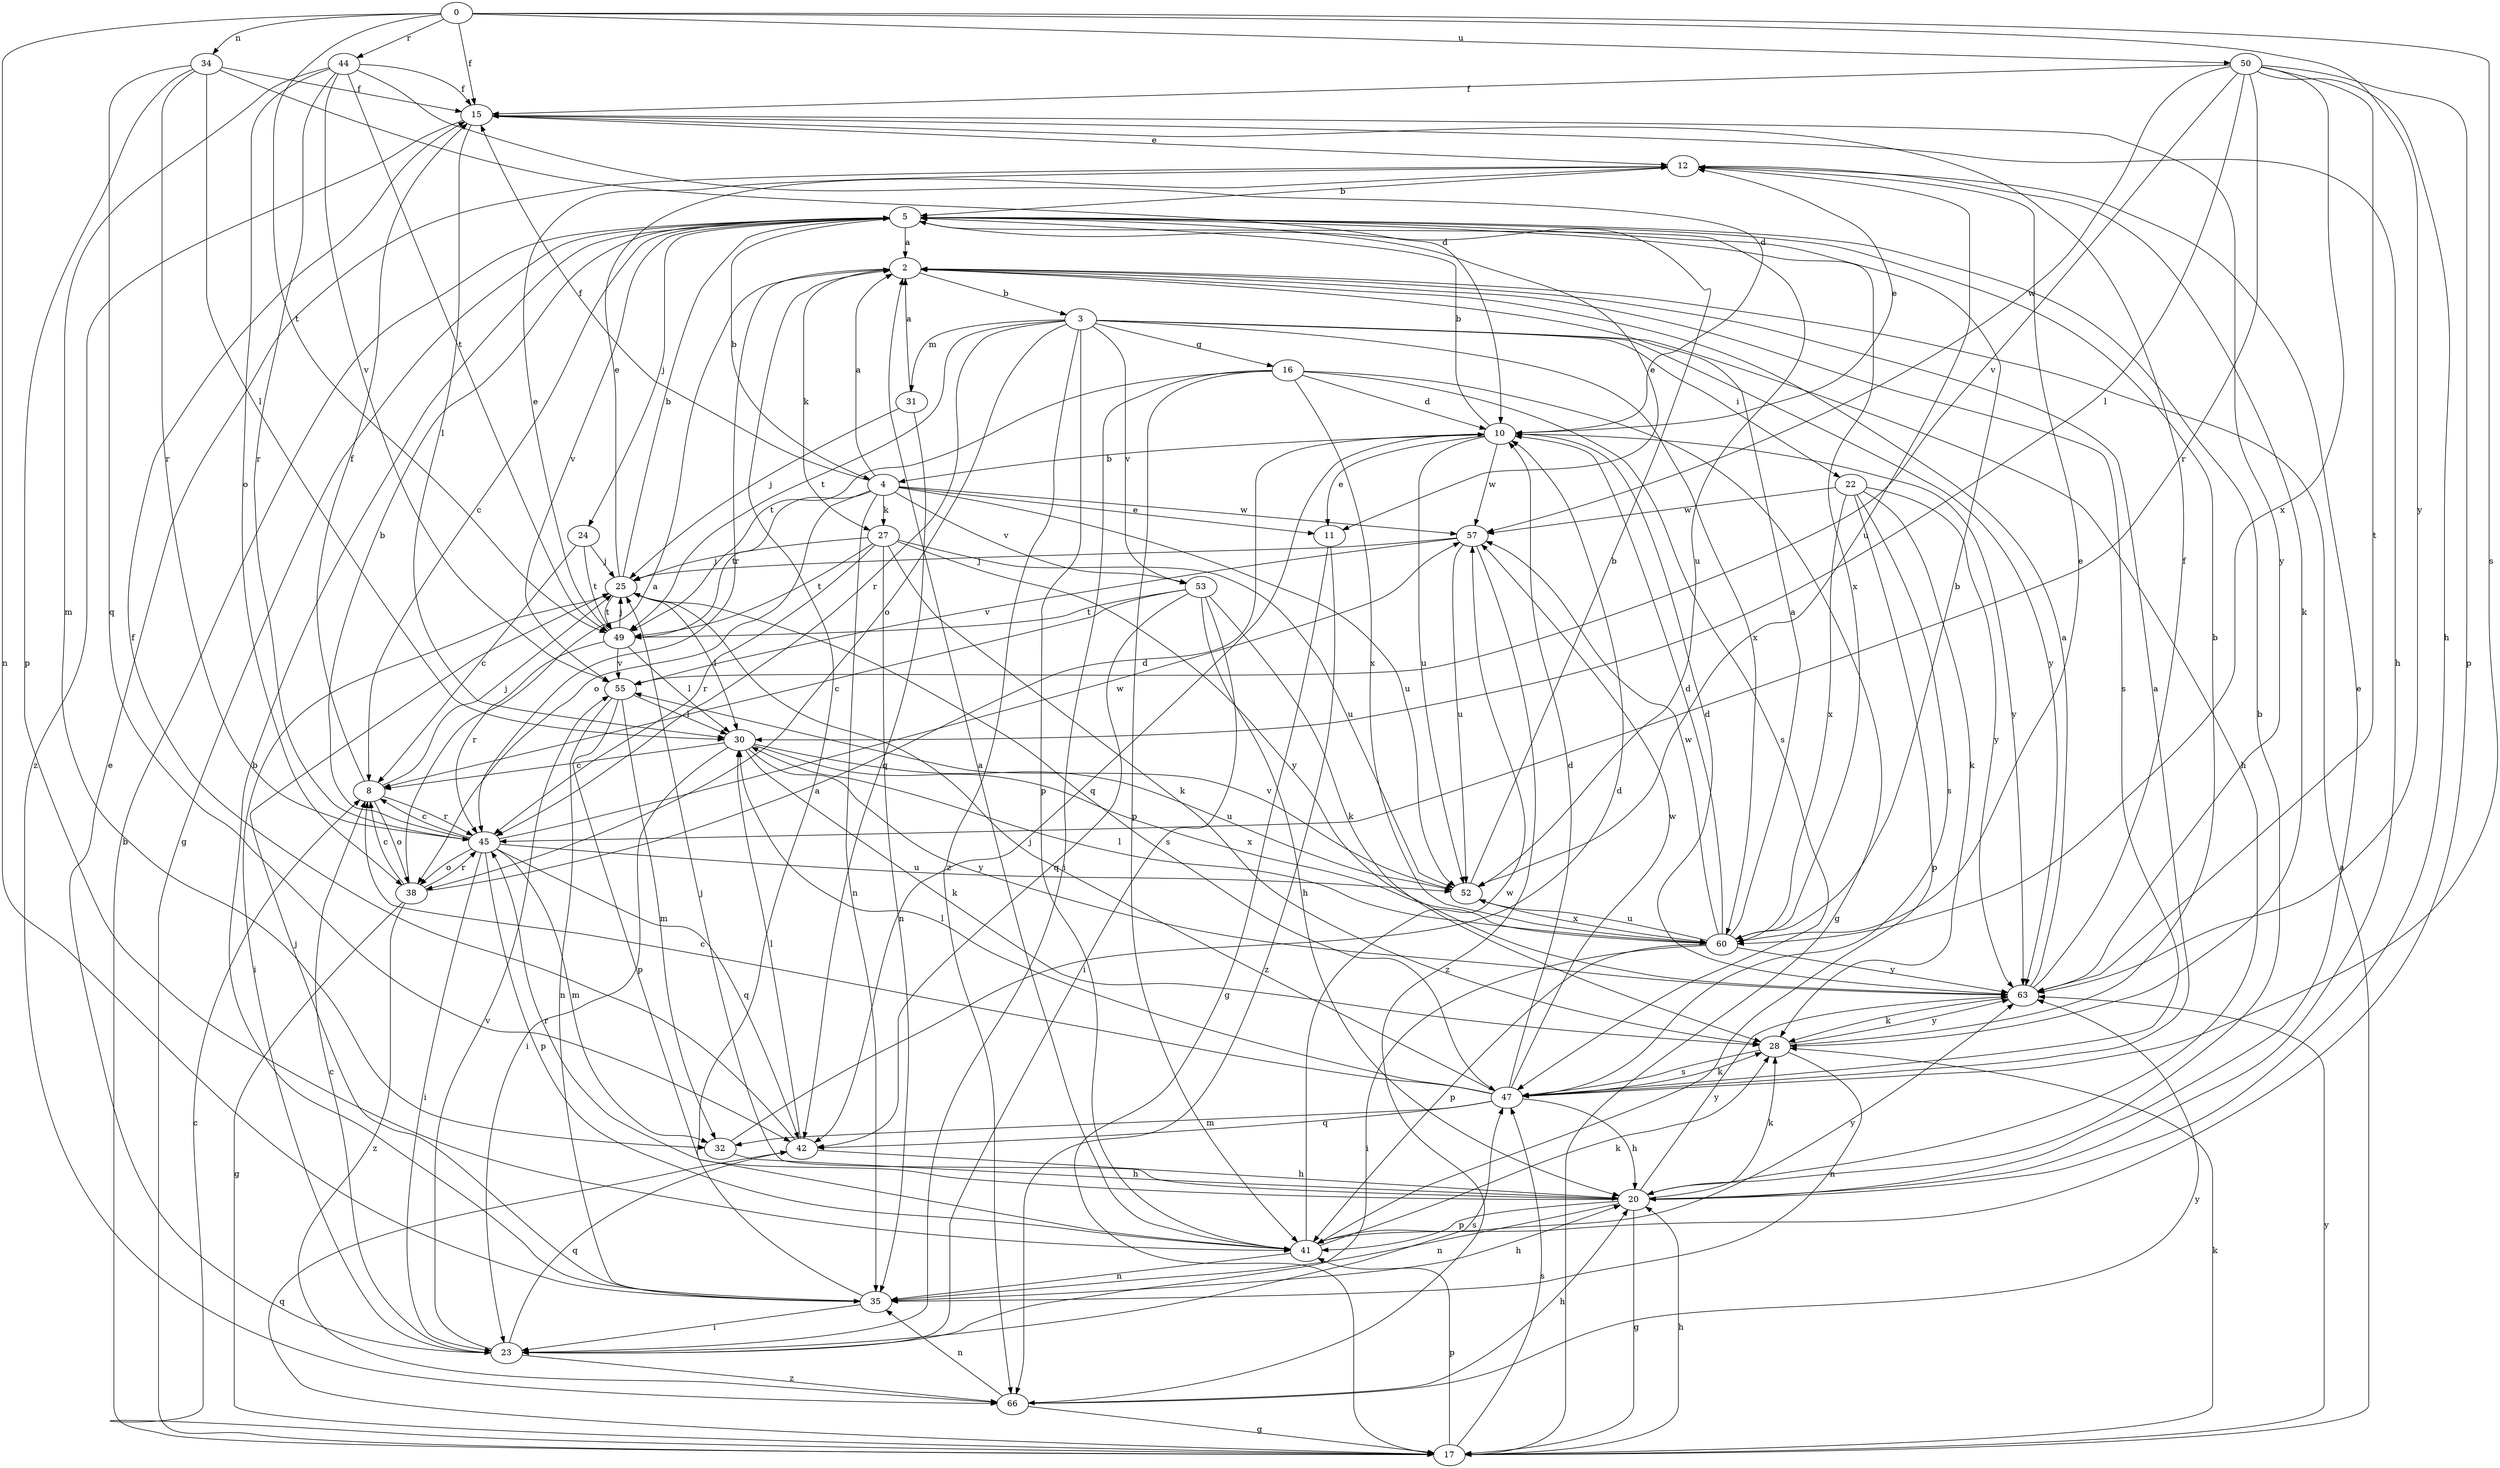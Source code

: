 strict digraph  {
0;
2;
3;
4;
5;
8;
10;
11;
12;
15;
16;
17;
20;
22;
23;
24;
25;
27;
28;
30;
31;
32;
34;
35;
38;
41;
42;
44;
45;
47;
49;
50;
52;
53;
55;
57;
60;
63;
66;
0 -> 15  [label=f];
0 -> 34  [label=n];
0 -> 35  [label=n];
0 -> 44  [label=r];
0 -> 47  [label=s];
0 -> 49  [label=t];
0 -> 50  [label=u];
0 -> 63  [label=y];
2 -> 3  [label=b];
2 -> 27  [label=k];
2 -> 45  [label=r];
2 -> 47  [label=s];
3 -> 16  [label=g];
3 -> 20  [label=h];
3 -> 22  [label=i];
3 -> 31  [label=m];
3 -> 38  [label=o];
3 -> 41  [label=p];
3 -> 45  [label=r];
3 -> 49  [label=t];
3 -> 53  [label=v];
3 -> 60  [label=x];
3 -> 63  [label=y];
3 -> 66  [label=z];
4 -> 2  [label=a];
4 -> 11  [label=e];
4 -> 15  [label=f];
4 -> 27  [label=k];
4 -> 35  [label=n];
4 -> 38  [label=o];
4 -> 49  [label=t];
4 -> 52  [label=u];
4 -> 53  [label=v];
4 -> 57  [label=w];
5 -> 2  [label=a];
5 -> 4  [label=b];
5 -> 8  [label=c];
5 -> 11  [label=e];
5 -> 17  [label=g];
5 -> 24  [label=j];
5 -> 52  [label=u];
5 -> 55  [label=v];
5 -> 60  [label=x];
8 -> 15  [label=f];
8 -> 25  [label=j];
8 -> 38  [label=o];
8 -> 45  [label=r];
10 -> 4  [label=b];
10 -> 5  [label=b];
10 -> 11  [label=e];
10 -> 12  [label=e];
10 -> 42  [label=q];
10 -> 52  [label=u];
10 -> 57  [label=w];
10 -> 63  [label=y];
11 -> 17  [label=g];
11 -> 66  [label=z];
12 -> 5  [label=b];
12 -> 28  [label=k];
12 -> 52  [label=u];
15 -> 12  [label=e];
15 -> 20  [label=h];
15 -> 30  [label=l];
15 -> 63  [label=y];
15 -> 66  [label=z];
16 -> 10  [label=d];
16 -> 17  [label=g];
16 -> 23  [label=i];
16 -> 41  [label=p];
16 -> 47  [label=s];
16 -> 49  [label=t];
16 -> 60  [label=x];
17 -> 2  [label=a];
17 -> 5  [label=b];
17 -> 8  [label=c];
17 -> 20  [label=h];
17 -> 28  [label=k];
17 -> 41  [label=p];
17 -> 42  [label=q];
17 -> 47  [label=s];
17 -> 63  [label=y];
20 -> 5  [label=b];
20 -> 12  [label=e];
20 -> 17  [label=g];
20 -> 25  [label=j];
20 -> 28  [label=k];
20 -> 35  [label=n];
20 -> 41  [label=p];
20 -> 45  [label=r];
20 -> 63  [label=y];
22 -> 28  [label=k];
22 -> 41  [label=p];
22 -> 47  [label=s];
22 -> 57  [label=w];
22 -> 60  [label=x];
22 -> 63  [label=y];
23 -> 8  [label=c];
23 -> 12  [label=e];
23 -> 42  [label=q];
23 -> 47  [label=s];
23 -> 55  [label=v];
23 -> 66  [label=z];
24 -> 8  [label=c];
24 -> 25  [label=j];
24 -> 49  [label=t];
25 -> 5  [label=b];
25 -> 12  [label=e];
25 -> 23  [label=i];
25 -> 30  [label=l];
25 -> 47  [label=s];
25 -> 49  [label=t];
27 -> 25  [label=j];
27 -> 28  [label=k];
27 -> 35  [label=n];
27 -> 45  [label=r];
27 -> 49  [label=t];
27 -> 52  [label=u];
27 -> 63  [label=y];
28 -> 5  [label=b];
28 -> 35  [label=n];
28 -> 47  [label=s];
28 -> 63  [label=y];
30 -> 8  [label=c];
30 -> 23  [label=i];
30 -> 28  [label=k];
30 -> 52  [label=u];
30 -> 60  [label=x];
30 -> 63  [label=y];
31 -> 2  [label=a];
31 -> 25  [label=j];
31 -> 42  [label=q];
32 -> 10  [label=d];
32 -> 20  [label=h];
34 -> 10  [label=d];
34 -> 15  [label=f];
34 -> 30  [label=l];
34 -> 41  [label=p];
34 -> 42  [label=q];
34 -> 45  [label=r];
35 -> 2  [label=a];
35 -> 5  [label=b];
35 -> 20  [label=h];
35 -> 23  [label=i];
35 -> 25  [label=j];
38 -> 2  [label=a];
38 -> 8  [label=c];
38 -> 10  [label=d];
38 -> 17  [label=g];
38 -> 45  [label=r];
38 -> 66  [label=z];
41 -> 2  [label=a];
41 -> 28  [label=k];
41 -> 35  [label=n];
41 -> 57  [label=w];
41 -> 63  [label=y];
42 -> 15  [label=f];
42 -> 20  [label=h];
42 -> 30  [label=l];
44 -> 10  [label=d];
44 -> 15  [label=f];
44 -> 32  [label=m];
44 -> 38  [label=o];
44 -> 45  [label=r];
44 -> 49  [label=t];
44 -> 55  [label=v];
45 -> 5  [label=b];
45 -> 8  [label=c];
45 -> 23  [label=i];
45 -> 32  [label=m];
45 -> 38  [label=o];
45 -> 41  [label=p];
45 -> 42  [label=q];
45 -> 52  [label=u];
45 -> 57  [label=w];
47 -> 2  [label=a];
47 -> 8  [label=c];
47 -> 10  [label=d];
47 -> 20  [label=h];
47 -> 25  [label=j];
47 -> 28  [label=k];
47 -> 30  [label=l];
47 -> 32  [label=m];
47 -> 42  [label=q];
47 -> 57  [label=w];
49 -> 12  [label=e];
49 -> 25  [label=j];
49 -> 30  [label=l];
49 -> 45  [label=r];
49 -> 55  [label=v];
50 -> 15  [label=f];
50 -> 20  [label=h];
50 -> 30  [label=l];
50 -> 41  [label=p];
50 -> 45  [label=r];
50 -> 55  [label=v];
50 -> 57  [label=w];
50 -> 60  [label=x];
50 -> 63  [label=t];
52 -> 5  [label=b];
52 -> 55  [label=v];
52 -> 60  [label=x];
53 -> 8  [label=c];
53 -> 20  [label=h];
53 -> 23  [label=i];
53 -> 28  [label=k];
53 -> 42  [label=q];
53 -> 49  [label=t];
55 -> 30  [label=l];
55 -> 32  [label=m];
55 -> 35  [label=n];
55 -> 41  [label=p];
57 -> 25  [label=j];
57 -> 52  [label=u];
57 -> 55  [label=v];
57 -> 66  [label=z];
60 -> 2  [label=a];
60 -> 5  [label=b];
60 -> 10  [label=d];
60 -> 12  [label=e];
60 -> 23  [label=i];
60 -> 30  [label=l];
60 -> 41  [label=p];
60 -> 52  [label=u];
60 -> 57  [label=w];
60 -> 63  [label=y];
63 -> 2  [label=a];
63 -> 10  [label=d];
63 -> 15  [label=f];
63 -> 28  [label=k];
66 -> 17  [label=g];
66 -> 20  [label=h];
66 -> 35  [label=n];
66 -> 63  [label=y];
}
